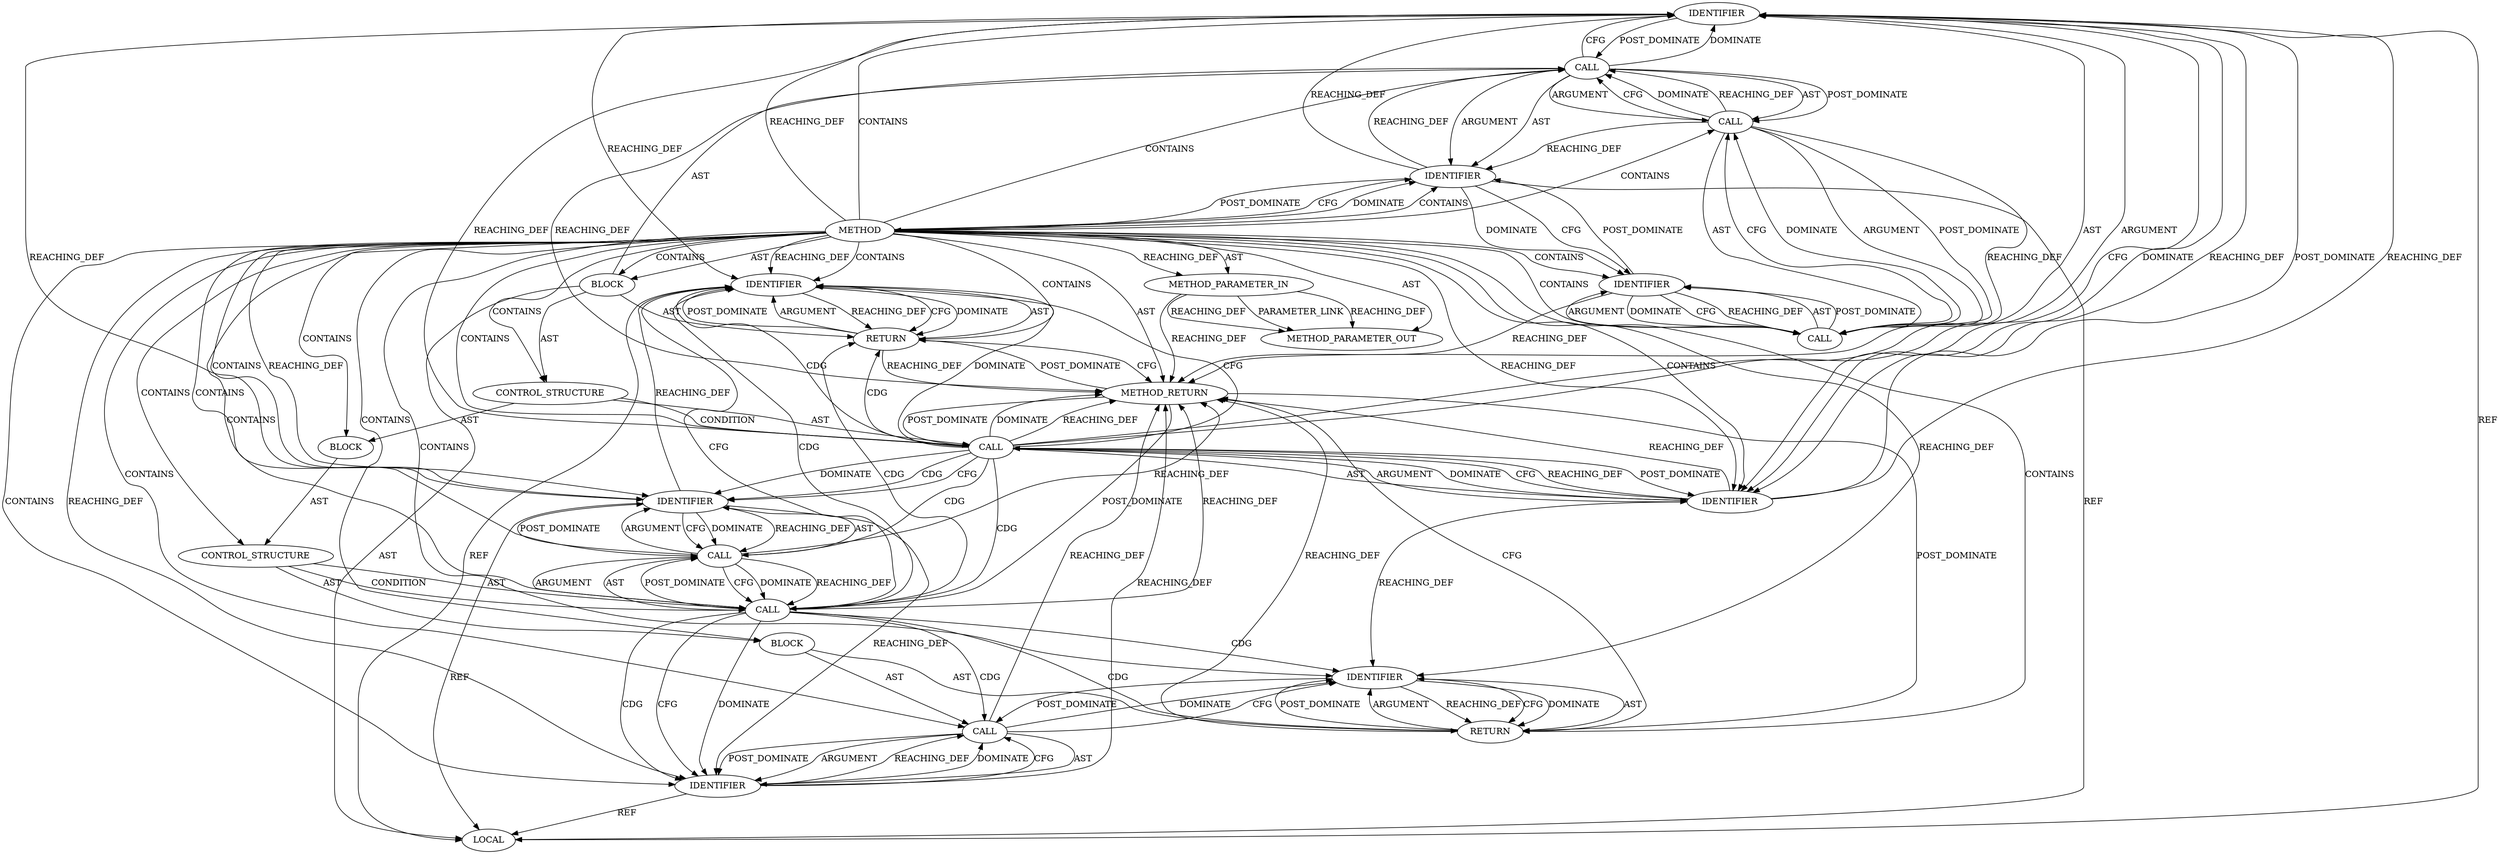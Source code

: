 digraph {
  257 [label=IDENTIFIER ORDER=1 ARGUMENT_INDEX=1 CODE="ctx" COLUMN_NUMBER=9 LINE_NUMBER=74 TYPE_FULL_NAME="HMAC_CTX*" NAME="ctx"]
  268 [label=IDENTIFIER ORDER=1 ARGUMENT_INDEX=-1 CODE="NULL" COLUMN_NUMBER=20 LINE_NUMBER=77 TYPE_FULL_NAME="ANY" NAME="NULL"]
  269 [label=RETURN ORDER=4 ARGUMENT_INDEX=-1 CODE="return ctx;" COLUMN_NUMBER=5 LINE_NUMBER=80]
  262 [label=CALL ORDER=1 ARGUMENT_INDEX=1 CODE="HMAC_CTX_reset(ctx)" COLUMN_NUMBER=14 METHOD_FULL_NAME="HMAC_CTX_reset" LINE_NUMBER=75 TYPE_FULL_NAME="<empty>" DISPATCH_TYPE="STATIC_DISPATCH" SIGNATURE="" NAME="HMAC_CTX_reset"]
  267 [label=RETURN ORDER=2 ARGUMENT_INDEX=-1 CODE="return NULL;" COLUMN_NUMBER=13 LINE_NUMBER=77]
  255 [label=CONTROL_STRUCTURE CONTROL_STRUCTURE_TYPE="IF" ORDER=3 PARSER_TYPE_NAME="CASTIfStatement" ARGUMENT_INDEX=-1 CODE="if (ctx != NULL)" COLUMN_NUMBER=5 LINE_NUMBER=74]
  247 [label=METHOD_PARAMETER_IN ORDER=1 CODE="void" IS_VARIADIC=false COLUMN_NUMBER=24 LINE_NUMBER=70 TYPE_FULL_NAME="void" EVALUATION_STRATEGY="BY_VALUE" INDEX=1 NAME=""]
  246 [label=METHOD COLUMN_NUMBER=1 LINE_NUMBER=70 COLUMN_NUMBER_END=1 IS_EXTERNAL=false SIGNATURE="HMAC_CTX HMAC_CTX_new (void)" NAME="HMAC_CTX_new" AST_PARENT_TYPE="TYPE_DECL" AST_PARENT_FULL_NAME="openssl-ff59ce71b50dbd735a065cb2a832ad870593845f_1-auto_labeler-INTEGER_OVERFLOW_L5-multi_function.c:<global>" ORDER=2 CODE="HMAC_CTX *HMAC_CTX_new(void)
{
    HMAC_CTX *ctx = OPENSSL_zalloc(sizeof(HMAC_CTX));

    if (ctx != NULL) {
        if (!HMAC_CTX_reset(ctx)) {
            HMAC_CTX_free(ctx);
            return NULL;
        }
    }
    return ctx;
}" FULL_NAME="HMAC_CTX_new" LINE_NUMBER_END=81 FILENAME="openssl-ff59ce71b50dbd735a065cb2a832ad870593845f_1-auto_labeler-INTEGER_OVERFLOW_L5-multi_function.c"]
  261 [label=CALL ORDER=1 ARGUMENT_INDEX=-1 CODE="!HMAC_CTX_reset(ctx)" COLUMN_NUMBER=13 METHOD_FULL_NAME="<operator>.logicalNot" LINE_NUMBER=75 TYPE_FULL_NAME="<empty>" DISPATCH_TYPE="STATIC_DISPATCH" SIGNATURE="" NAME="<operator>.logicalNot"]
  266 [label=IDENTIFIER ORDER=1 ARGUMENT_INDEX=1 CODE="ctx" COLUMN_NUMBER=27 LINE_NUMBER=76 TYPE_FULL_NAME="HMAC_CTX*" NAME="ctx"]
  270 [label=IDENTIFIER ORDER=1 ARGUMENT_INDEX=-1 CODE="ctx" COLUMN_NUMBER=12 LINE_NUMBER=80 TYPE_FULL_NAME="HMAC_CTX*" NAME="ctx"]
  263 [label=IDENTIFIER ORDER=1 ARGUMENT_INDEX=1 CODE="ctx" COLUMN_NUMBER=29 LINE_NUMBER=75 TYPE_FULL_NAME="HMAC_CTX*" NAME="ctx"]
  254 [label=IDENTIFIER ORDER=1 ARGUMENT_INDEX=1 CODE="HMAC_CTX" COLUMN_NUMBER=43 LINE_NUMBER=72 TYPE_FULL_NAME="HMAC_CTX" NAME="HMAC_CTX"]
  249 [label=LOCAL ORDER=1 CODE="HMAC_CTX* ctx" COLUMN_NUMBER=14 LINE_NUMBER=72 TYPE_FULL_NAME="HMAC_CTX*" NAME="ctx"]
  265 [label=CALL ORDER=1 ARGUMENT_INDEX=-1 CODE="HMAC_CTX_free(ctx)" COLUMN_NUMBER=13 METHOD_FULL_NAME="HMAC_CTX_free" LINE_NUMBER=76 TYPE_FULL_NAME="<empty>" DISPATCH_TYPE="STATIC_DISPATCH" SIGNATURE="" NAME="HMAC_CTX_free"]
  251 [label=IDENTIFIER ORDER=1 ARGUMENT_INDEX=1 CODE="ctx" COLUMN_NUMBER=15 LINE_NUMBER=72 TYPE_FULL_NAME="HMAC_CTX*" NAME="ctx"]
  256 [label=CALL ORDER=1 ARGUMENT_INDEX=-1 CODE="ctx != NULL" COLUMN_NUMBER=9 METHOD_FULL_NAME="<operator>.notEquals" LINE_NUMBER=74 TYPE_FULL_NAME="<empty>" DISPATCH_TYPE="STATIC_DISPATCH" SIGNATURE="" NAME="<operator>.notEquals"]
  271 [label=METHOD_RETURN ORDER=3 CODE="RET" COLUMN_NUMBER=1 LINE_NUMBER=70 TYPE_FULL_NAME="HMAC_CTX" EVALUATION_STRATEGY="BY_VALUE"]
  898 [label=METHOD_PARAMETER_OUT ORDER=1 CODE="void" IS_VARIADIC=false COLUMN_NUMBER=24 LINE_NUMBER=70 TYPE_FULL_NAME="void" EVALUATION_STRATEGY="BY_VALUE" INDEX=1 NAME=""]
  250 [label=CALL ORDER=2 ARGUMENT_INDEX=-1 CODE="*ctx = OPENSSL_zalloc(sizeof(HMAC_CTX))" COLUMN_NUMBER=14 METHOD_FULL_NAME="<operator>.assignment" LINE_NUMBER=72 TYPE_FULL_NAME="<empty>" DISPATCH_TYPE="STATIC_DISPATCH" SIGNATURE="" NAME="<operator>.assignment"]
  258 [label=IDENTIFIER ORDER=2 ARGUMENT_INDEX=2 CODE="NULL" COLUMN_NUMBER=16 LINE_NUMBER=74 TYPE_FULL_NAME="ANY" NAME="NULL"]
  264 [label=BLOCK ORDER=2 ARGUMENT_INDEX=-1 CODE="{
            HMAC_CTX_free(ctx);
            return NULL;
        }" COLUMN_NUMBER=35 LINE_NUMBER=75 TYPE_FULL_NAME="void"]
  252 [label=CALL ORDER=2 ARGUMENT_INDEX=2 CODE="OPENSSL_zalloc(sizeof(HMAC_CTX))" COLUMN_NUMBER=21 METHOD_FULL_NAME="OPENSSL_zalloc" LINE_NUMBER=72 TYPE_FULL_NAME="<empty>" DISPATCH_TYPE="STATIC_DISPATCH" SIGNATURE="" NAME="OPENSSL_zalloc"]
  253 [label=CALL ORDER=1 ARGUMENT_INDEX=1 CODE="sizeof(HMAC_CTX)" COLUMN_NUMBER=36 METHOD_FULL_NAME="<operator>.sizeOf" LINE_NUMBER=72 TYPE_FULL_NAME="<empty>" DISPATCH_TYPE="STATIC_DISPATCH" SIGNATURE="" NAME="<operator>.sizeOf"]
  260 [label=CONTROL_STRUCTURE CONTROL_STRUCTURE_TYPE="IF" ORDER=1 PARSER_TYPE_NAME="CASTIfStatement" ARGUMENT_INDEX=-1 CODE="if (!HMAC_CTX_reset(ctx))" COLUMN_NUMBER=9 LINE_NUMBER=75]
  259 [label=BLOCK ORDER=2 ARGUMENT_INDEX=-1 CODE="{
        if (!HMAC_CTX_reset(ctx)) {
            HMAC_CTX_free(ctx);
            return NULL;
        }
    }" COLUMN_NUMBER=22 LINE_NUMBER=74 TYPE_FULL_NAME="void"]
  248 [label=BLOCK ORDER=2 ARGUMENT_INDEX=-1 CODE="{
    HMAC_CTX *ctx = OPENSSL_zalloc(sizeof(HMAC_CTX));

    if (ctx != NULL) {
        if (!HMAC_CTX_reset(ctx)) {
            HMAC_CTX_free(ctx);
            return NULL;
        }
    }
    return ctx;
}" COLUMN_NUMBER=1 LINE_NUMBER=71 TYPE_FULL_NAME="void"]
  250 -> 252 [label=AST ]
  261 -> 271 [label=REACHING_DEF VARIABLE="!HMAC_CTX_reset(ctx)"]
  246 -> 260 [label=CONTAINS ]
  258 -> 257 [label=POST_DOMINATE ]
  256 -> 257 [label=AST ]
  257 -> 249 [label=REF ]
  263 -> 262 [label=REACHING_DEF VARIABLE="ctx"]
  263 -> 270 [label=REACHING_DEF VARIABLE="ctx"]
  250 -> 251 [label=ARGUMENT ]
  256 -> 257 [label=ARGUMENT ]
  261 -> 266 [label=CDG ]
  261 -> 266 [label=CFG ]
  251 -> 257 [label=REACHING_DEF VARIABLE="ctx"]
  258 -> 256 [label=DOMINATE ]
  246 -> 247 [label=REACHING_DEF VARIABLE=""]
  262 -> 263 [label=AST ]
  263 -> 249 [label=REF ]
  256 -> 271 [label=DOMINATE ]
  267 -> 268 [label=AST ]
  264 -> 267 [label=AST ]
  262 -> 271 [label=REACHING_DEF VARIABLE="HMAC_CTX_reset(ctx)"]
  260 -> 264 [label=AST ]
  263 -> 266 [label=REACHING_DEF VARIABLE="ctx"]
  261 -> 265 [label=CDG ]
  268 -> 267 [label=REACHING_DEF VARIABLE="NULL"]
  269 -> 271 [label=CFG ]
  263 -> 262 [label=CFG ]
  261 -> 269 [label=CDG ]
  271 -> 261 [label=POST_DOMINATE ]
  267 -> 268 [label=POST_DOMINATE ]
  246 -> 250 [label=CONTAINS ]
  252 -> 251 [label=REACHING_DEF VARIABLE="OPENSSL_zalloc(sizeof(HMAC_CTX))"]
  246 -> 270 [label=REACHING_DEF VARIABLE=""]
  246 -> 251 [label=CFG ]
  246 -> 251 [label=DOMINATE ]
  252 -> 250 [label=CFG ]
  251 -> 254 [label=DOMINATE ]
  268 -> 267 [label=CFG ]
  265 -> 268 [label=DOMINATE ]
  252 -> 250 [label=DOMINATE ]
  265 -> 266 [label=AST ]
  246 -> 266 [label=CONTAINS ]
  254 -> 251 [label=POST_DOMINATE ]
  246 -> 271 [label=AST ]
  250 -> 271 [label=REACHING_DEF VARIABLE="*ctx = OPENSSL_zalloc(sizeof(HMAC_CTX))"]
  246 -> 898 [label=AST ]
  261 -> 266 [label=DOMINATE ]
  270 -> 269 [label=REACHING_DEF VARIABLE="ctx"]
  257 -> 258 [label=CFG ]
  246 -> 256 [label=CONTAINS ]
  266 -> 249 [label=REF ]
  250 -> 252 [label=POST_DOMINATE ]
  246 -> 255 [label=CONTAINS ]
  264 -> 265 [label=AST ]
  261 -> 268 [label=CDG ]
  271 -> 269 [label=POST_DOMINATE ]
  259 -> 260 [label=AST ]
  260 -> 261 [label=CONDITION ]
  266 -> 265 [label=REACHING_DEF VARIABLE="ctx"]
  267 -> 271 [label=REACHING_DEF VARIABLE="<RET>"]
  270 -> 269 [label=CFG ]
  270 -> 249 [label=REF ]
  250 -> 252 [label=ARGUMENT ]
  253 -> 252 [label=CFG ]
  258 -> 271 [label=REACHING_DEF VARIABLE="NULL"]
  269 -> 270 [label=AST ]
  261 -> 262 [label=ARGUMENT ]
  252 -> 253 [label=ARGUMENT ]
  260 -> 261 [label=AST ]
  253 -> 254 [label=AST ]
  246 -> 267 [label=CONTAINS ]
  266 -> 265 [label=DOMINATE ]
  262 -> 263 [label=POST_DOMINATE ]
  253 -> 254 [label=POST_DOMINATE ]
  257 -> 258 [label=DOMINATE ]
  256 -> 270 [label=CDG ]
  269 -> 270 [label=POST_DOMINATE ]
  255 -> 259 [label=AST ]
  266 -> 265 [label=CFG ]
  254 -> 271 [label=REACHING_DEF VARIABLE="HMAC_CTX"]
  246 -> 257 [label=CONTAINS ]
  251 -> 249 [label=REF ]
  261 -> 270 [label=CFG ]
  256 -> 258 [label=POST_DOMINATE ]
  246 -> 257 [label=REACHING_DEF VARIABLE=""]
  246 -> 263 [label=REACHING_DEF VARIABLE=""]
  256 -> 262 [label=CDG ]
  269 -> 271 [label=REACHING_DEF VARIABLE="<RET>"]
  252 -> 253 [label=POST_DOMINATE ]
  246 -> 270 [label=CONTAINS ]
  258 -> 256 [label=CFG ]
  246 -> 254 [label=CONTAINS ]
  257 -> 263 [label=REACHING_DEF VARIABLE="ctx"]
  254 -> 253 [label=DOMINATE ]
  256 -> 263 [label=DOMINATE ]
  255 -> 256 [label=AST ]
  271 -> 267 [label=POST_DOMINATE ]
  265 -> 266 [label=POST_DOMINATE ]
  246 -> 247 [label=AST ]
  246 -> 268 [label=CONTAINS ]
  246 -> 262 [label=CONTAINS ]
  256 -> 270 [label=DOMINATE ]
  267 -> 268 [label=ARGUMENT ]
  253 -> 254 [label=ARGUMENT ]
  262 -> 261 [label=CFG ]
  256 -> 269 [label=CDG ]
  265 -> 268 [label=CFG ]
  258 -> 257 [label=REACHING_DEF VARIABLE="NULL"]
  254 -> 253 [label=CFG ]
  246 -> 248 [label=AST ]
  261 -> 270 [label=CDG ]
  265 -> 271 [label=REACHING_DEF VARIABLE="HMAC_CTX_free(ctx)"]
  246 -> 259 [label=CONTAINS ]
  256 -> 258 [label=AST ]
  258 -> 268 [label=REACHING_DEF VARIABLE="NULL"]
  262 -> 261 [label=DOMINATE ]
  250 -> 257 [label=DOMINATE ]
  251 -> 250 [label=REACHING_DEF VARIABLE="ctx"]
  256 -> 258 [label=ARGUMENT ]
  246 -> 269 [label=CONTAINS ]
  267 -> 271 [label=CFG ]
  246 -> 253 [label=CONTAINS ]
  261 -> 267 [label=CDG ]
  255 -> 256 [label=CONDITION ]
  256 -> 263 [label=CDG ]
  261 -> 262 [label=AST ]
  247 -> 898 [label=REACHING_DEF VARIABLE=""]
  247 -> 898 [label=REACHING_DEF VARIABLE=""]
  246 -> 266 [label=REACHING_DEF VARIABLE=""]
  254 -> 253 [label=REACHING_DEF VARIABLE="HMAC_CTX"]
  246 -> 251 [label=CONTAINS ]
  268 -> 265 [label=POST_DOMINATE ]
  257 -> 256 [label=REACHING_DEF VARIABLE="ctx"]
  246 -> 248 [label=CONTAINS ]
  246 -> 252 [label=CONTAINS ]
  246 -> 263 [label=CONTAINS ]
  257 -> 270 [label=REACHING_DEF VARIABLE="ctx"]
  257 -> 258 [label=REACHING_DEF VARIABLE="ctx"]
  248 -> 249 [label=AST ]
  256 -> 263 [label=CFG ]
  269 -> 270 [label=ARGUMENT ]
  256 -> 261 [label=CDG ]
  248 -> 255 [label=AST ]
  252 -> 271 [label=REACHING_DEF VARIABLE="OPENSSL_zalloc(sizeof(HMAC_CTX))"]
  258 -> 256 [label=REACHING_DEF VARIABLE="NULL"]
  250 -> 251 [label=AST ]
  263 -> 262 [label=DOMINATE ]
  246 -> 264 [label=CONTAINS ]
  247 -> 898 [label=PARAMETER_LINK ]
  257 -> 250 [label=POST_DOMINATE ]
  246 -> 258 [label=REACHING_DEF VARIABLE=""]
  256 -> 270 [label=CFG ]
  251 -> 254 [label=CFG ]
  262 -> 261 [label=REACHING_DEF VARIABLE="HMAC_CTX_reset(ctx)"]
  270 -> 269 [label=DOMINATE ]
  246 -> 268 [label=REACHING_DEF VARIABLE=""]
  246 -> 258 [label=CONTAINS ]
  271 -> 256 [label=POST_DOMINATE ]
  252 -> 253 [label=AST ]
  252 -> 250 [label=REACHING_DEF VARIABLE="OPENSSL_zalloc(sizeof(HMAC_CTX))"]
  253 -> 252 [label=DOMINATE ]
  265 -> 266 [label=ARGUMENT ]
  256 -> 271 [label=REACHING_DEF VARIABLE="ctx != NULL"]
  248 -> 250 [label=AST ]
  266 -> 271 [label=REACHING_DEF VARIABLE="ctx"]
  262 -> 263 [label=ARGUMENT ]
  248 -> 269 [label=AST ]
  247 -> 271 [label=REACHING_DEF VARIABLE=""]
  246 -> 261 [label=CONTAINS ]
  250 -> 257 [label=CFG ]
  246 -> 265 [label=CONTAINS ]
  261 -> 262 [label=POST_DOMINATE ]
  268 -> 267 [label=DOMINATE ]
  251 -> 246 [label=POST_DOMINATE ]
}
